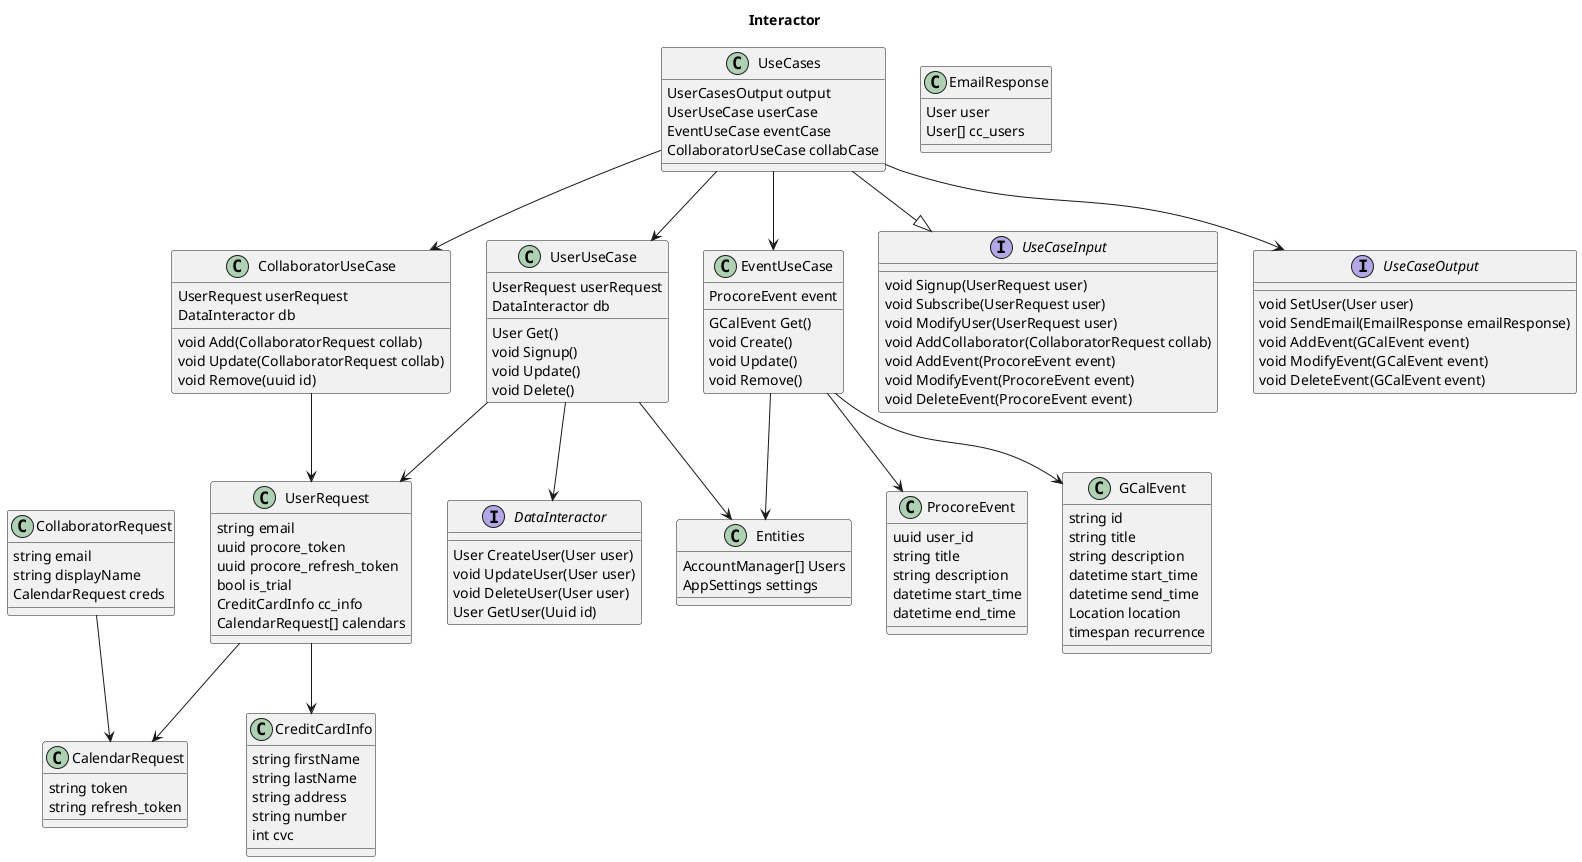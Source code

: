 @startuml
title Interactor

class Entities {
    AccountManager[] Users
    AppSettings settings
}

interface DataInteractor {
    User CreateUser(User user)
    void UpdateUser(User user)
    void DeleteUser(User user)
    User GetUser(Uuid id)
}

class UserUseCase {
    UserRequest userRequest
    DataInteractor db
    User Get()
    void Signup()
    void Update()
    void Delete()
}

class EventUseCase {
    ProcoreEvent event
    GCalEvent Get()
    void Create()
    void Update()
    void Remove()
}

class CollaboratorUseCase {
    UserRequest userRequest
    DataInteractor db
    void Add(CollaboratorRequest collab)
    void Update(CollaboratorRequest collab)
    void Remove(uuid id)
}

interface UseCaseInput {
    void Signup(UserRequest user)
    void Subscribe(UserRequest user)
    void ModifyUser(UserRequest user)
    void AddCollaborator(CollaboratorRequest collab)
    void AddEvent(ProcoreEvent event)
    void ModifyEvent(ProcoreEvent event)
    void DeleteEvent(ProcoreEvent event)
}

interface UseCaseOutput {
    void SetUser(User user)
    void SendEmail(EmailResponse emailResponse)
    void AddEvent(GCalEvent event)
    void ModifyEvent(GCalEvent event)
    void DeleteEvent(GCalEvent event)
}

class CalendarRequest {
    string token
    string refresh_token
}

class CreditCardInfo {
    string firstName
    string lastName
    string address
    string number
    int cvc
}

class UserRequest {
    string email
    uuid procore_token
    uuid procore_refresh_token
    bool is_trial
    CreditCardInfo cc_info
    CalendarRequest[] calendars
}

class CollaboratorRequest {
    string email
    string displayName
    CalendarRequest creds
}

class ProcoreEvent {
    uuid user_id
    string title
    string description
    datetime start_time
    datetime end_time
}

class GCalEvent {
    string id
    string title
    string description
    datetime start_time
    datetime send_time
    Location location
    timespan recurrence
}

class EmailResponse {
    User user
    User[] cc_users
    
}

class UseCases {
    UserCasesOutput output
    UserUseCase userCase
    EventUseCase eventCase
    CollaboratorUseCase collabCase
}

UseCases --|> UseCaseInput
UseCases --> UseCaseOutput
EventUseCase --> ProcoreEvent
EventUseCase --> GCalEvent
UserRequest --> CreditCardInfo
UseCases --> EventUseCase
UseCases --> UserUseCase
UserRequest --> CalendarRequest
UserUseCase --> DataInteractor
UserUseCase --> Entities
EventUseCase --> Entities
CollaboratorRequest --> CalendarRequest
UserUseCase --> UserRequest
CollaboratorUseCase --> UserRequest
UseCases --> CollaboratorUseCase

@enduml